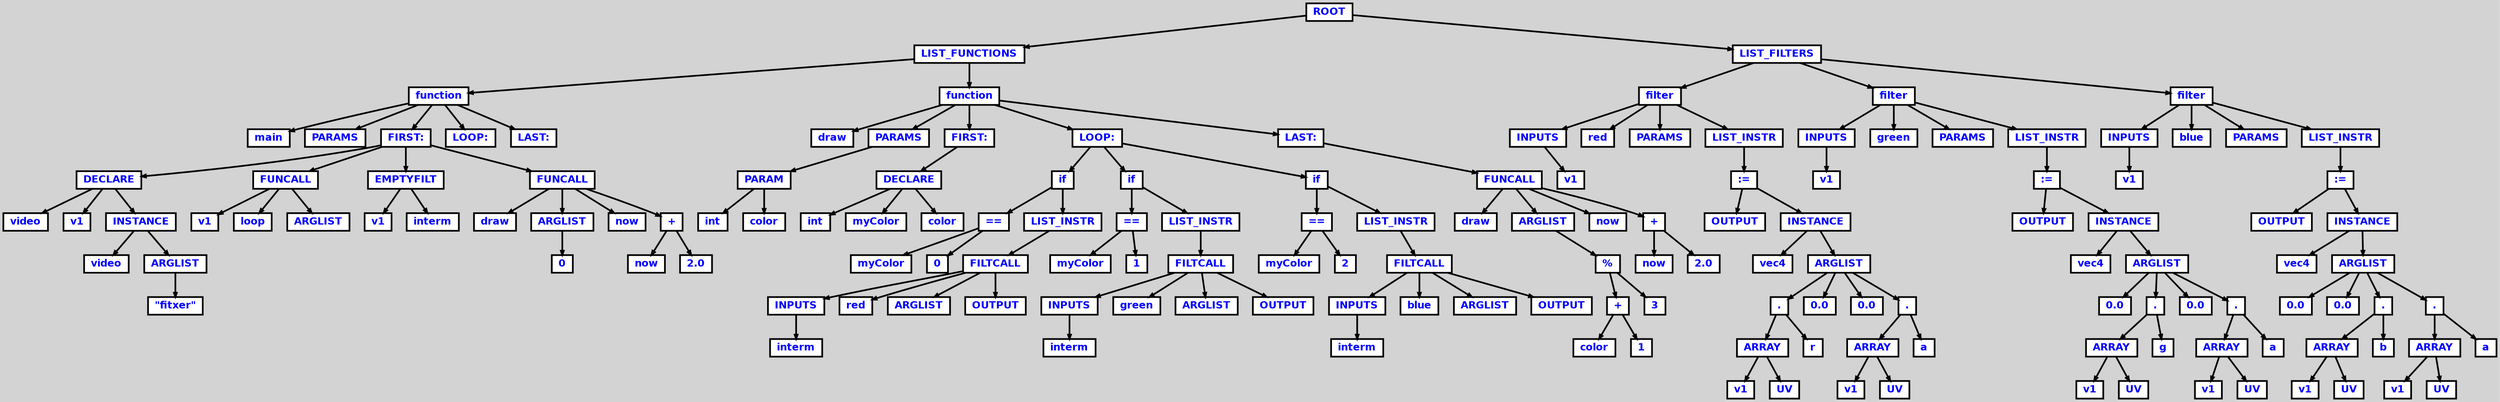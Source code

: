 digraph {

	ordering=out;
	ranksep=.4;
	bgcolor="lightgrey"; node [shape=box, fixedsize=false, fontsize=12, fontname="Helvetica-bold", fontcolor="blue"
		width=.25, height=.25, color="black", fillcolor="white", style="filled, solid, bold"];
	edge [arrowsize=.5, color="black", style="bold"]

  n0 [label="ROOT"];
  n1 [label="LIST_FUNCTIONS"];
  n1 [label="LIST_FUNCTIONS"];
  n2 [label="function"];
  n2 [label="function"];
  n3 [label="main"];
  n4 [label="PARAMS"];
  n5 [label="FIRST:"];
  n5 [label="FIRST:"];
  n6 [label="DECLARE"];
  n6 [label="DECLARE"];
  n7 [label="video"];
  n8 [label="v1"];
  n9 [label="INSTANCE"];
  n9 [label="INSTANCE"];
  n10 [label="video"];
  n11 [label="ARGLIST"];
  n11 [label="ARGLIST"];
  n12 [label="\"fitxer\""];
  n13 [label="FUNCALL"];
  n13 [label="FUNCALL"];
  n14 [label="v1"];
  n15 [label="loop"];
  n16 [label="ARGLIST"];
  n17 [label="EMPTYFILT"];
  n17 [label="EMPTYFILT"];
  n18 [label="v1"];
  n19 [label="interm"];
  n20 [label="FUNCALL"];
  n20 [label="FUNCALL"];
  n21 [label="draw"];
  n22 [label="ARGLIST"];
  n22 [label="ARGLIST"];
  n23 [label="0"];
  n24 [label="now"];
  n25 [label="+"];
  n25 [label="+"];
  n26 [label="now"];
  n27 [label="2.0"];
  n28 [label="LOOP:"];
  n29 [label="LAST:"];
  n30 [label="function"];
  n30 [label="function"];
  n31 [label="draw"];
  n32 [label="PARAMS"];
  n32 [label="PARAMS"];
  n33 [label="PARAM"];
  n33 [label="PARAM"];
  n34 [label="int"];
  n35 [label="color"];
  n36 [label="FIRST:"];
  n36 [label="FIRST:"];
  n37 [label="DECLARE"];
  n37 [label="DECLARE"];
  n38 [label="int"];
  n39 [label="myColor"];
  n40 [label="color"];
  n41 [label="LOOP:"];
  n41 [label="LOOP:"];
  n42 [label="if"];
  n42 [label="if"];
  n43 [label="=="];
  n43 [label="=="];
  n44 [label="myColor"];
  n45 [label="0"];
  n46 [label="LIST_INSTR"];
  n46 [label="LIST_INSTR"];
  n47 [label="FILTCALL"];
  n47 [label="FILTCALL"];
  n48 [label="INPUTS"];
  n48 [label="INPUTS"];
  n49 [label="interm"];
  n50 [label="red"];
  n51 [label="ARGLIST"];
  n52 [label="OUTPUT"];
  n53 [label="if"];
  n53 [label="if"];
  n54 [label="=="];
  n54 [label="=="];
  n55 [label="myColor"];
  n56 [label="1"];
  n57 [label="LIST_INSTR"];
  n57 [label="LIST_INSTR"];
  n58 [label="FILTCALL"];
  n58 [label="FILTCALL"];
  n59 [label="INPUTS"];
  n59 [label="INPUTS"];
  n60 [label="interm"];
  n61 [label="green"];
  n62 [label="ARGLIST"];
  n63 [label="OUTPUT"];
  n64 [label="if"];
  n64 [label="if"];
  n65 [label="=="];
  n65 [label="=="];
  n66 [label="myColor"];
  n67 [label="2"];
  n68 [label="LIST_INSTR"];
  n68 [label="LIST_INSTR"];
  n69 [label="FILTCALL"];
  n69 [label="FILTCALL"];
  n70 [label="INPUTS"];
  n70 [label="INPUTS"];
  n71 [label="interm"];
  n72 [label="blue"];
  n73 [label="ARGLIST"];
  n74 [label="OUTPUT"];
  n75 [label="LAST:"];
  n75 [label="LAST:"];
  n76 [label="FUNCALL"];
  n76 [label="FUNCALL"];
  n77 [label="draw"];
  n78 [label="ARGLIST"];
  n78 [label="ARGLIST"];
  n79 [label="%"];
  n79 [label="%"];
  n80 [label="+"];
  n80 [label="+"];
  n81 [label="color"];
  n82 [label="1"];
  n83 [label="3"];
  n84 [label="now"];
  n85 [label="+"];
  n85 [label="+"];
  n86 [label="now"];
  n87 [label="2.0"];
  n88 [label="LIST_FILTERS"];
  n88 [label="LIST_FILTERS"];
  n89 [label="filter"];
  n89 [label="filter"];
  n90 [label="INPUTS"];
  n90 [label="INPUTS"];
  n91 [label="v1"];
  n92 [label="red"];
  n93 [label="PARAMS"];
  n94 [label="LIST_INSTR"];
  n94 [label="LIST_INSTR"];
  n95 [label=":="];
  n95 [label=":="];
  n96 [label="OUTPUT"];
  n97 [label="INSTANCE"];
  n97 [label="INSTANCE"];
  n98 [label="vec4"];
  n99 [label="ARGLIST"];
  n99 [label="ARGLIST"];
  n100 [label="."];
  n100 [label="."];
  n101 [label="ARRAY"];
  n101 [label="ARRAY"];
  n102 [label="v1"];
  n103 [label="UV"];
  n104 [label="r"];
  n105 [label="0.0"];
  n106 [label="0.0"];
  n107 [label="."];
  n107 [label="."];
  n108 [label="ARRAY"];
  n108 [label="ARRAY"];
  n109 [label="v1"];
  n110 [label="UV"];
  n111 [label="a"];
  n112 [label="filter"];
  n112 [label="filter"];
  n113 [label="INPUTS"];
  n113 [label="INPUTS"];
  n114 [label="v1"];
  n115 [label="green"];
  n116 [label="PARAMS"];
  n117 [label="LIST_INSTR"];
  n117 [label="LIST_INSTR"];
  n118 [label=":="];
  n118 [label=":="];
  n119 [label="OUTPUT"];
  n120 [label="INSTANCE"];
  n120 [label="INSTANCE"];
  n121 [label="vec4"];
  n122 [label="ARGLIST"];
  n122 [label="ARGLIST"];
  n123 [label="0.0"];
  n124 [label="."];
  n124 [label="."];
  n125 [label="ARRAY"];
  n125 [label="ARRAY"];
  n126 [label="v1"];
  n127 [label="UV"];
  n128 [label="g"];
  n129 [label="0.0"];
  n130 [label="."];
  n130 [label="."];
  n131 [label="ARRAY"];
  n131 [label="ARRAY"];
  n132 [label="v1"];
  n133 [label="UV"];
  n134 [label="a"];
  n135 [label="filter"];
  n135 [label="filter"];
  n136 [label="INPUTS"];
  n136 [label="INPUTS"];
  n137 [label="v1"];
  n138 [label="blue"];
  n139 [label="PARAMS"];
  n140 [label="LIST_INSTR"];
  n140 [label="LIST_INSTR"];
  n141 [label=":="];
  n141 [label=":="];
  n142 [label="OUTPUT"];
  n143 [label="INSTANCE"];
  n143 [label="INSTANCE"];
  n144 [label="vec4"];
  n145 [label="ARGLIST"];
  n145 [label="ARGLIST"];
  n146 [label="0.0"];
  n147 [label="0.0"];
  n148 [label="."];
  n148 [label="."];
  n149 [label="ARRAY"];
  n149 [label="ARRAY"];
  n150 [label="v1"];
  n151 [label="UV"];
  n152 [label="b"];
  n153 [label="."];
  n153 [label="."];
  n154 [label="ARRAY"];
  n154 [label="ARRAY"];
  n155 [label="v1"];
  n156 [label="UV"];
  n157 [label="a"];

  n0 -> n1 // "ROOT" -> "LIST_FUNCTIONS"
  n1 -> n2 // "LIST_FUNCTIONS" -> "function"
  n2 -> n3 // "function" -> "main"
  n2 -> n4 // "function" -> "PARAMS"
  n2 -> n5 // "function" -> "FIRST:"
  n5 -> n6 // "FIRST:" -> "DECLARE"
  n6 -> n7 // "DECLARE" -> "video"
  n6 -> n8 // "DECLARE" -> "v1"
  n6 -> n9 // "DECLARE" -> "INSTANCE"
  n9 -> n10 // "INSTANCE" -> "video"
  n9 -> n11 // "INSTANCE" -> "ARGLIST"
  n11 -> n12 // "ARGLIST" -> "\"fitxer\""
  n5 -> n13 // "FIRST:" -> "FUNCALL"
  n13 -> n14 // "FUNCALL" -> "v1"
  n13 -> n15 // "FUNCALL" -> "loop"
  n13 -> n16 // "FUNCALL" -> "ARGLIST"
  n5 -> n17 // "FIRST:" -> "EMPTYFILT"
  n17 -> n18 // "EMPTYFILT" -> "v1"
  n17 -> n19 // "EMPTYFILT" -> "interm"
  n5 -> n20 // "FIRST:" -> "FUNCALL"
  n20 -> n21 // "FUNCALL" -> "draw"
  n20 -> n22 // "FUNCALL" -> "ARGLIST"
  n22 -> n23 // "ARGLIST" -> "0"
  n20 -> n24 // "FUNCALL" -> "now"
  n20 -> n25 // "FUNCALL" -> "+"
  n25 -> n26 // "+" -> "now"
  n25 -> n27 // "+" -> "2.0"
  n2 -> n28 // "function" -> "LOOP:"
  n2 -> n29 // "function" -> "LAST:"
  n1 -> n30 // "LIST_FUNCTIONS" -> "function"
  n30 -> n31 // "function" -> "draw"
  n30 -> n32 // "function" -> "PARAMS"
  n32 -> n33 // "PARAMS" -> "PARAM"
  n33 -> n34 // "PARAM" -> "int"
  n33 -> n35 // "PARAM" -> "color"
  n30 -> n36 // "function" -> "FIRST:"
  n36 -> n37 // "FIRST:" -> "DECLARE"
  n37 -> n38 // "DECLARE" -> "int"
  n37 -> n39 // "DECLARE" -> "myColor"
  n37 -> n40 // "DECLARE" -> "color"
  n30 -> n41 // "function" -> "LOOP:"
  n41 -> n42 // "LOOP:" -> "if"
  n42 -> n43 // "if" -> "=="
  n43 -> n44 // "==" -> "myColor"
  n43 -> n45 // "==" -> "0"
  n42 -> n46 // "if" -> "LIST_INSTR"
  n46 -> n47 // "LIST_INSTR" -> "FILTCALL"
  n47 -> n48 // "FILTCALL" -> "INPUTS"
  n48 -> n49 // "INPUTS" -> "interm"
  n47 -> n50 // "FILTCALL" -> "red"
  n47 -> n51 // "FILTCALL" -> "ARGLIST"
  n47 -> n52 // "FILTCALL" -> "OUTPUT"
  n41 -> n53 // "LOOP:" -> "if"
  n53 -> n54 // "if" -> "=="
  n54 -> n55 // "==" -> "myColor"
  n54 -> n56 // "==" -> "1"
  n53 -> n57 // "if" -> "LIST_INSTR"
  n57 -> n58 // "LIST_INSTR" -> "FILTCALL"
  n58 -> n59 // "FILTCALL" -> "INPUTS"
  n59 -> n60 // "INPUTS" -> "interm"
  n58 -> n61 // "FILTCALL" -> "green"
  n58 -> n62 // "FILTCALL" -> "ARGLIST"
  n58 -> n63 // "FILTCALL" -> "OUTPUT"
  n41 -> n64 // "LOOP:" -> "if"
  n64 -> n65 // "if" -> "=="
  n65 -> n66 // "==" -> "myColor"
  n65 -> n67 // "==" -> "2"
  n64 -> n68 // "if" -> "LIST_INSTR"
  n68 -> n69 // "LIST_INSTR" -> "FILTCALL"
  n69 -> n70 // "FILTCALL" -> "INPUTS"
  n70 -> n71 // "INPUTS" -> "interm"
  n69 -> n72 // "FILTCALL" -> "blue"
  n69 -> n73 // "FILTCALL" -> "ARGLIST"
  n69 -> n74 // "FILTCALL" -> "OUTPUT"
  n30 -> n75 // "function" -> "LAST:"
  n75 -> n76 // "LAST:" -> "FUNCALL"
  n76 -> n77 // "FUNCALL" -> "draw"
  n76 -> n78 // "FUNCALL" -> "ARGLIST"
  n78 -> n79 // "ARGLIST" -> "%"
  n79 -> n80 // "%" -> "+"
  n80 -> n81 // "+" -> "color"
  n80 -> n82 // "+" -> "1"
  n79 -> n83 // "%" -> "3"
  n76 -> n84 // "FUNCALL" -> "now"
  n76 -> n85 // "FUNCALL" -> "+"
  n85 -> n86 // "+" -> "now"
  n85 -> n87 // "+" -> "2.0"
  n0 -> n88 // "ROOT" -> "LIST_FILTERS"
  n88 -> n89 // "LIST_FILTERS" -> "filter"
  n89 -> n90 // "filter" -> "INPUTS"
  n90 -> n91 // "INPUTS" -> "v1"
  n89 -> n92 // "filter" -> "red"
  n89 -> n93 // "filter" -> "PARAMS"
  n89 -> n94 // "filter" -> "LIST_INSTR"
  n94 -> n95 // "LIST_INSTR" -> ":="
  n95 -> n96 // ":=" -> "OUTPUT"
  n95 -> n97 // ":=" -> "INSTANCE"
  n97 -> n98 // "INSTANCE" -> "vec4"
  n97 -> n99 // "INSTANCE" -> "ARGLIST"
  n99 -> n100 // "ARGLIST" -> "."
  n100 -> n101 // "." -> "ARRAY"
  n101 -> n102 // "ARRAY" -> "v1"
  n101 -> n103 // "ARRAY" -> "UV"
  n100 -> n104 // "." -> "r"
  n99 -> n105 // "ARGLIST" -> "0.0"
  n99 -> n106 // "ARGLIST" -> "0.0"
  n99 -> n107 // "ARGLIST" -> "."
  n107 -> n108 // "." -> "ARRAY"
  n108 -> n109 // "ARRAY" -> "v1"
  n108 -> n110 // "ARRAY" -> "UV"
  n107 -> n111 // "." -> "a"
  n88 -> n112 // "LIST_FILTERS" -> "filter"
  n112 -> n113 // "filter" -> "INPUTS"
  n113 -> n114 // "INPUTS" -> "v1"
  n112 -> n115 // "filter" -> "green"
  n112 -> n116 // "filter" -> "PARAMS"
  n112 -> n117 // "filter" -> "LIST_INSTR"
  n117 -> n118 // "LIST_INSTR" -> ":="
  n118 -> n119 // ":=" -> "OUTPUT"
  n118 -> n120 // ":=" -> "INSTANCE"
  n120 -> n121 // "INSTANCE" -> "vec4"
  n120 -> n122 // "INSTANCE" -> "ARGLIST"
  n122 -> n123 // "ARGLIST" -> "0.0"
  n122 -> n124 // "ARGLIST" -> "."
  n124 -> n125 // "." -> "ARRAY"
  n125 -> n126 // "ARRAY" -> "v1"
  n125 -> n127 // "ARRAY" -> "UV"
  n124 -> n128 // "." -> "g"
  n122 -> n129 // "ARGLIST" -> "0.0"
  n122 -> n130 // "ARGLIST" -> "."
  n130 -> n131 // "." -> "ARRAY"
  n131 -> n132 // "ARRAY" -> "v1"
  n131 -> n133 // "ARRAY" -> "UV"
  n130 -> n134 // "." -> "a"
  n88 -> n135 // "LIST_FILTERS" -> "filter"
  n135 -> n136 // "filter" -> "INPUTS"
  n136 -> n137 // "INPUTS" -> "v1"
  n135 -> n138 // "filter" -> "blue"
  n135 -> n139 // "filter" -> "PARAMS"
  n135 -> n140 // "filter" -> "LIST_INSTR"
  n140 -> n141 // "LIST_INSTR" -> ":="
  n141 -> n142 // ":=" -> "OUTPUT"
  n141 -> n143 // ":=" -> "INSTANCE"
  n143 -> n144 // "INSTANCE" -> "vec4"
  n143 -> n145 // "INSTANCE" -> "ARGLIST"
  n145 -> n146 // "ARGLIST" -> "0.0"
  n145 -> n147 // "ARGLIST" -> "0.0"
  n145 -> n148 // "ARGLIST" -> "."
  n148 -> n149 // "." -> "ARRAY"
  n149 -> n150 // "ARRAY" -> "v1"
  n149 -> n151 // "ARRAY" -> "UV"
  n148 -> n152 // "." -> "b"
  n145 -> n153 // "ARGLIST" -> "."
  n153 -> n154 // "." -> "ARRAY"
  n154 -> n155 // "ARRAY" -> "v1"
  n154 -> n156 // "ARRAY" -> "UV"
  n153 -> n157 // "." -> "a"

}
